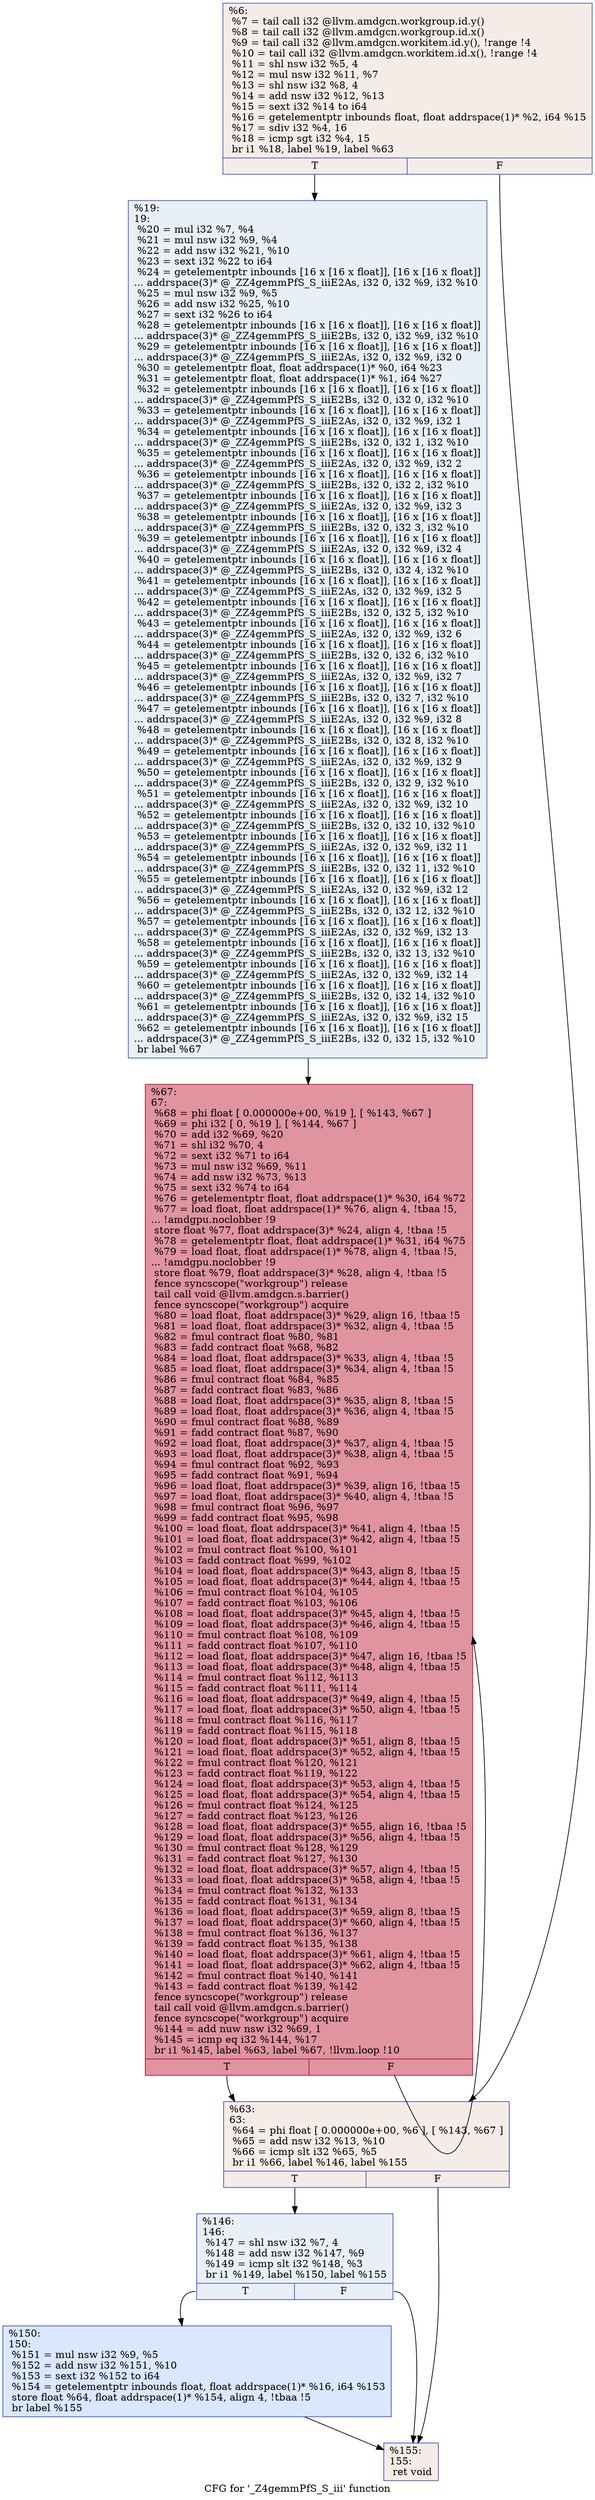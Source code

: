 digraph "CFG for '_Z4gemmPfS_S_iii' function" {
	label="CFG for '_Z4gemmPfS_S_iii' function";

	Node0x56c62e0 [shape=record,color="#3d50c3ff", style=filled, fillcolor="#ead5c970",label="{%6:\l  %7 = tail call i32 @llvm.amdgcn.workgroup.id.y()\l  %8 = tail call i32 @llvm.amdgcn.workgroup.id.x()\l  %9 = tail call i32 @llvm.amdgcn.workitem.id.y(), !range !4\l  %10 = tail call i32 @llvm.amdgcn.workitem.id.x(), !range !4\l  %11 = shl nsw i32 %5, 4\l  %12 = mul nsw i32 %11, %7\l  %13 = shl nsw i32 %8, 4\l  %14 = add nsw i32 %12, %13\l  %15 = sext i32 %14 to i64\l  %16 = getelementptr inbounds float, float addrspace(1)* %2, i64 %15\l  %17 = sdiv i32 %4, 16\l  %18 = icmp sgt i32 %4, 15\l  br i1 %18, label %19, label %63\l|{<s0>T|<s1>F}}"];
	Node0x56c62e0:s0 -> Node0x56c8860;
	Node0x56c62e0:s1 -> Node0x56c88f0;
	Node0x56c8860 [shape=record,color="#3d50c3ff", style=filled, fillcolor="#cedaeb70",label="{%19:\l19:                                               \l  %20 = mul i32 %7, %4\l  %21 = mul nsw i32 %9, %4\l  %22 = add nsw i32 %21, %10\l  %23 = sext i32 %22 to i64\l  %24 = getelementptr inbounds [16 x [16 x float]], [16 x [16 x float]]\l... addrspace(3)* @_ZZ4gemmPfS_S_iiiE2As, i32 0, i32 %9, i32 %10\l  %25 = mul nsw i32 %9, %5\l  %26 = add nsw i32 %25, %10\l  %27 = sext i32 %26 to i64\l  %28 = getelementptr inbounds [16 x [16 x float]], [16 x [16 x float]]\l... addrspace(3)* @_ZZ4gemmPfS_S_iiiE2Bs, i32 0, i32 %9, i32 %10\l  %29 = getelementptr inbounds [16 x [16 x float]], [16 x [16 x float]]\l... addrspace(3)* @_ZZ4gemmPfS_S_iiiE2As, i32 0, i32 %9, i32 0\l  %30 = getelementptr float, float addrspace(1)* %0, i64 %23\l  %31 = getelementptr float, float addrspace(1)* %1, i64 %27\l  %32 = getelementptr inbounds [16 x [16 x float]], [16 x [16 x float]]\l... addrspace(3)* @_ZZ4gemmPfS_S_iiiE2Bs, i32 0, i32 0, i32 %10\l  %33 = getelementptr inbounds [16 x [16 x float]], [16 x [16 x float]]\l... addrspace(3)* @_ZZ4gemmPfS_S_iiiE2As, i32 0, i32 %9, i32 1\l  %34 = getelementptr inbounds [16 x [16 x float]], [16 x [16 x float]]\l... addrspace(3)* @_ZZ4gemmPfS_S_iiiE2Bs, i32 0, i32 1, i32 %10\l  %35 = getelementptr inbounds [16 x [16 x float]], [16 x [16 x float]]\l... addrspace(3)* @_ZZ4gemmPfS_S_iiiE2As, i32 0, i32 %9, i32 2\l  %36 = getelementptr inbounds [16 x [16 x float]], [16 x [16 x float]]\l... addrspace(3)* @_ZZ4gemmPfS_S_iiiE2Bs, i32 0, i32 2, i32 %10\l  %37 = getelementptr inbounds [16 x [16 x float]], [16 x [16 x float]]\l... addrspace(3)* @_ZZ4gemmPfS_S_iiiE2As, i32 0, i32 %9, i32 3\l  %38 = getelementptr inbounds [16 x [16 x float]], [16 x [16 x float]]\l... addrspace(3)* @_ZZ4gemmPfS_S_iiiE2Bs, i32 0, i32 3, i32 %10\l  %39 = getelementptr inbounds [16 x [16 x float]], [16 x [16 x float]]\l... addrspace(3)* @_ZZ4gemmPfS_S_iiiE2As, i32 0, i32 %9, i32 4\l  %40 = getelementptr inbounds [16 x [16 x float]], [16 x [16 x float]]\l... addrspace(3)* @_ZZ4gemmPfS_S_iiiE2Bs, i32 0, i32 4, i32 %10\l  %41 = getelementptr inbounds [16 x [16 x float]], [16 x [16 x float]]\l... addrspace(3)* @_ZZ4gemmPfS_S_iiiE2As, i32 0, i32 %9, i32 5\l  %42 = getelementptr inbounds [16 x [16 x float]], [16 x [16 x float]]\l... addrspace(3)* @_ZZ4gemmPfS_S_iiiE2Bs, i32 0, i32 5, i32 %10\l  %43 = getelementptr inbounds [16 x [16 x float]], [16 x [16 x float]]\l... addrspace(3)* @_ZZ4gemmPfS_S_iiiE2As, i32 0, i32 %9, i32 6\l  %44 = getelementptr inbounds [16 x [16 x float]], [16 x [16 x float]]\l... addrspace(3)* @_ZZ4gemmPfS_S_iiiE2Bs, i32 0, i32 6, i32 %10\l  %45 = getelementptr inbounds [16 x [16 x float]], [16 x [16 x float]]\l... addrspace(3)* @_ZZ4gemmPfS_S_iiiE2As, i32 0, i32 %9, i32 7\l  %46 = getelementptr inbounds [16 x [16 x float]], [16 x [16 x float]]\l... addrspace(3)* @_ZZ4gemmPfS_S_iiiE2Bs, i32 0, i32 7, i32 %10\l  %47 = getelementptr inbounds [16 x [16 x float]], [16 x [16 x float]]\l... addrspace(3)* @_ZZ4gemmPfS_S_iiiE2As, i32 0, i32 %9, i32 8\l  %48 = getelementptr inbounds [16 x [16 x float]], [16 x [16 x float]]\l... addrspace(3)* @_ZZ4gemmPfS_S_iiiE2Bs, i32 0, i32 8, i32 %10\l  %49 = getelementptr inbounds [16 x [16 x float]], [16 x [16 x float]]\l... addrspace(3)* @_ZZ4gemmPfS_S_iiiE2As, i32 0, i32 %9, i32 9\l  %50 = getelementptr inbounds [16 x [16 x float]], [16 x [16 x float]]\l... addrspace(3)* @_ZZ4gemmPfS_S_iiiE2Bs, i32 0, i32 9, i32 %10\l  %51 = getelementptr inbounds [16 x [16 x float]], [16 x [16 x float]]\l... addrspace(3)* @_ZZ4gemmPfS_S_iiiE2As, i32 0, i32 %9, i32 10\l  %52 = getelementptr inbounds [16 x [16 x float]], [16 x [16 x float]]\l... addrspace(3)* @_ZZ4gemmPfS_S_iiiE2Bs, i32 0, i32 10, i32 %10\l  %53 = getelementptr inbounds [16 x [16 x float]], [16 x [16 x float]]\l... addrspace(3)* @_ZZ4gemmPfS_S_iiiE2As, i32 0, i32 %9, i32 11\l  %54 = getelementptr inbounds [16 x [16 x float]], [16 x [16 x float]]\l... addrspace(3)* @_ZZ4gemmPfS_S_iiiE2Bs, i32 0, i32 11, i32 %10\l  %55 = getelementptr inbounds [16 x [16 x float]], [16 x [16 x float]]\l... addrspace(3)* @_ZZ4gemmPfS_S_iiiE2As, i32 0, i32 %9, i32 12\l  %56 = getelementptr inbounds [16 x [16 x float]], [16 x [16 x float]]\l... addrspace(3)* @_ZZ4gemmPfS_S_iiiE2Bs, i32 0, i32 12, i32 %10\l  %57 = getelementptr inbounds [16 x [16 x float]], [16 x [16 x float]]\l... addrspace(3)* @_ZZ4gemmPfS_S_iiiE2As, i32 0, i32 %9, i32 13\l  %58 = getelementptr inbounds [16 x [16 x float]], [16 x [16 x float]]\l... addrspace(3)* @_ZZ4gemmPfS_S_iiiE2Bs, i32 0, i32 13, i32 %10\l  %59 = getelementptr inbounds [16 x [16 x float]], [16 x [16 x float]]\l... addrspace(3)* @_ZZ4gemmPfS_S_iiiE2As, i32 0, i32 %9, i32 14\l  %60 = getelementptr inbounds [16 x [16 x float]], [16 x [16 x float]]\l... addrspace(3)* @_ZZ4gemmPfS_S_iiiE2Bs, i32 0, i32 14, i32 %10\l  %61 = getelementptr inbounds [16 x [16 x float]], [16 x [16 x float]]\l... addrspace(3)* @_ZZ4gemmPfS_S_iiiE2As, i32 0, i32 %9, i32 15\l  %62 = getelementptr inbounds [16 x [16 x float]], [16 x [16 x float]]\l... addrspace(3)* @_ZZ4gemmPfS_S_iiiE2Bs, i32 0, i32 15, i32 %10\l  br label %67\l}"];
	Node0x56c8860 -> Node0x56cb060;
	Node0x56c88f0 [shape=record,color="#3d50c3ff", style=filled, fillcolor="#ead5c970",label="{%63:\l63:                                               \l  %64 = phi float [ 0.000000e+00, %6 ], [ %143, %67 ]\l  %65 = add nsw i32 %13, %10\l  %66 = icmp slt i32 %65, %5\l  br i1 %66, label %146, label %155\l|{<s0>T|<s1>F}}"];
	Node0x56c88f0:s0 -> Node0x56c9400;
	Node0x56c88f0:s1 -> Node0x56c9490;
	Node0x56cb060 [shape=record,color="#b70d28ff", style=filled, fillcolor="#b70d2870",label="{%67:\l67:                                               \l  %68 = phi float [ 0.000000e+00, %19 ], [ %143, %67 ]\l  %69 = phi i32 [ 0, %19 ], [ %144, %67 ]\l  %70 = add i32 %69, %20\l  %71 = shl i32 %70, 4\l  %72 = sext i32 %71 to i64\l  %73 = mul nsw i32 %69, %11\l  %74 = add nsw i32 %73, %13\l  %75 = sext i32 %74 to i64\l  %76 = getelementptr float, float addrspace(1)* %30, i64 %72\l  %77 = load float, float addrspace(1)* %76, align 4, !tbaa !5,\l... !amdgpu.noclobber !9\l  store float %77, float addrspace(3)* %24, align 4, !tbaa !5\l  %78 = getelementptr float, float addrspace(1)* %31, i64 %75\l  %79 = load float, float addrspace(1)* %78, align 4, !tbaa !5,\l... !amdgpu.noclobber !9\l  store float %79, float addrspace(3)* %28, align 4, !tbaa !5\l  fence syncscope(\"workgroup\") release\l  tail call void @llvm.amdgcn.s.barrier()\l  fence syncscope(\"workgroup\") acquire\l  %80 = load float, float addrspace(3)* %29, align 16, !tbaa !5\l  %81 = load float, float addrspace(3)* %32, align 4, !tbaa !5\l  %82 = fmul contract float %80, %81\l  %83 = fadd contract float %68, %82\l  %84 = load float, float addrspace(3)* %33, align 4, !tbaa !5\l  %85 = load float, float addrspace(3)* %34, align 4, !tbaa !5\l  %86 = fmul contract float %84, %85\l  %87 = fadd contract float %83, %86\l  %88 = load float, float addrspace(3)* %35, align 8, !tbaa !5\l  %89 = load float, float addrspace(3)* %36, align 4, !tbaa !5\l  %90 = fmul contract float %88, %89\l  %91 = fadd contract float %87, %90\l  %92 = load float, float addrspace(3)* %37, align 4, !tbaa !5\l  %93 = load float, float addrspace(3)* %38, align 4, !tbaa !5\l  %94 = fmul contract float %92, %93\l  %95 = fadd contract float %91, %94\l  %96 = load float, float addrspace(3)* %39, align 16, !tbaa !5\l  %97 = load float, float addrspace(3)* %40, align 4, !tbaa !5\l  %98 = fmul contract float %96, %97\l  %99 = fadd contract float %95, %98\l  %100 = load float, float addrspace(3)* %41, align 4, !tbaa !5\l  %101 = load float, float addrspace(3)* %42, align 4, !tbaa !5\l  %102 = fmul contract float %100, %101\l  %103 = fadd contract float %99, %102\l  %104 = load float, float addrspace(3)* %43, align 8, !tbaa !5\l  %105 = load float, float addrspace(3)* %44, align 4, !tbaa !5\l  %106 = fmul contract float %104, %105\l  %107 = fadd contract float %103, %106\l  %108 = load float, float addrspace(3)* %45, align 4, !tbaa !5\l  %109 = load float, float addrspace(3)* %46, align 4, !tbaa !5\l  %110 = fmul contract float %108, %109\l  %111 = fadd contract float %107, %110\l  %112 = load float, float addrspace(3)* %47, align 16, !tbaa !5\l  %113 = load float, float addrspace(3)* %48, align 4, !tbaa !5\l  %114 = fmul contract float %112, %113\l  %115 = fadd contract float %111, %114\l  %116 = load float, float addrspace(3)* %49, align 4, !tbaa !5\l  %117 = load float, float addrspace(3)* %50, align 4, !tbaa !5\l  %118 = fmul contract float %116, %117\l  %119 = fadd contract float %115, %118\l  %120 = load float, float addrspace(3)* %51, align 8, !tbaa !5\l  %121 = load float, float addrspace(3)* %52, align 4, !tbaa !5\l  %122 = fmul contract float %120, %121\l  %123 = fadd contract float %119, %122\l  %124 = load float, float addrspace(3)* %53, align 4, !tbaa !5\l  %125 = load float, float addrspace(3)* %54, align 4, !tbaa !5\l  %126 = fmul contract float %124, %125\l  %127 = fadd contract float %123, %126\l  %128 = load float, float addrspace(3)* %55, align 16, !tbaa !5\l  %129 = load float, float addrspace(3)* %56, align 4, !tbaa !5\l  %130 = fmul contract float %128, %129\l  %131 = fadd contract float %127, %130\l  %132 = load float, float addrspace(3)* %57, align 4, !tbaa !5\l  %133 = load float, float addrspace(3)* %58, align 4, !tbaa !5\l  %134 = fmul contract float %132, %133\l  %135 = fadd contract float %131, %134\l  %136 = load float, float addrspace(3)* %59, align 8, !tbaa !5\l  %137 = load float, float addrspace(3)* %60, align 4, !tbaa !5\l  %138 = fmul contract float %136, %137\l  %139 = fadd contract float %135, %138\l  %140 = load float, float addrspace(3)* %61, align 4, !tbaa !5\l  %141 = load float, float addrspace(3)* %62, align 4, !tbaa !5\l  %142 = fmul contract float %140, %141\l  %143 = fadd contract float %139, %142\l  fence syncscope(\"workgroup\") release\l  tail call void @llvm.amdgcn.s.barrier()\l  fence syncscope(\"workgroup\") acquire\l  %144 = add nuw nsw i32 %69, 1\l  %145 = icmp eq i32 %144, %17\l  br i1 %145, label %63, label %67, !llvm.loop !10\l|{<s0>T|<s1>F}}"];
	Node0x56cb060:s0 -> Node0x56c88f0;
	Node0x56cb060:s1 -> Node0x56cb060;
	Node0x56c9400 [shape=record,color="#3d50c3ff", style=filled, fillcolor="#cedaeb70",label="{%146:\l146:                                              \l  %147 = shl nsw i32 %7, 4\l  %148 = add nsw i32 %147, %9\l  %149 = icmp slt i32 %148, %3\l  br i1 %149, label %150, label %155\l|{<s0>T|<s1>F}}"];
	Node0x56c9400:s0 -> Node0x56d0590;
	Node0x56c9400:s1 -> Node0x56c9490;
	Node0x56d0590 [shape=record,color="#3d50c3ff", style=filled, fillcolor="#abc8fd70",label="{%150:\l150:                                              \l  %151 = mul nsw i32 %9, %5\l  %152 = add nsw i32 %151, %10\l  %153 = sext i32 %152 to i64\l  %154 = getelementptr inbounds float, float addrspace(1)* %16, i64 %153\l  store float %64, float addrspace(1)* %154, align 4, !tbaa !5\l  br label %155\l}"];
	Node0x56d0590 -> Node0x56c9490;
	Node0x56c9490 [shape=record,color="#3d50c3ff", style=filled, fillcolor="#ead5c970",label="{%155:\l155:                                              \l  ret void\l}"];
}
